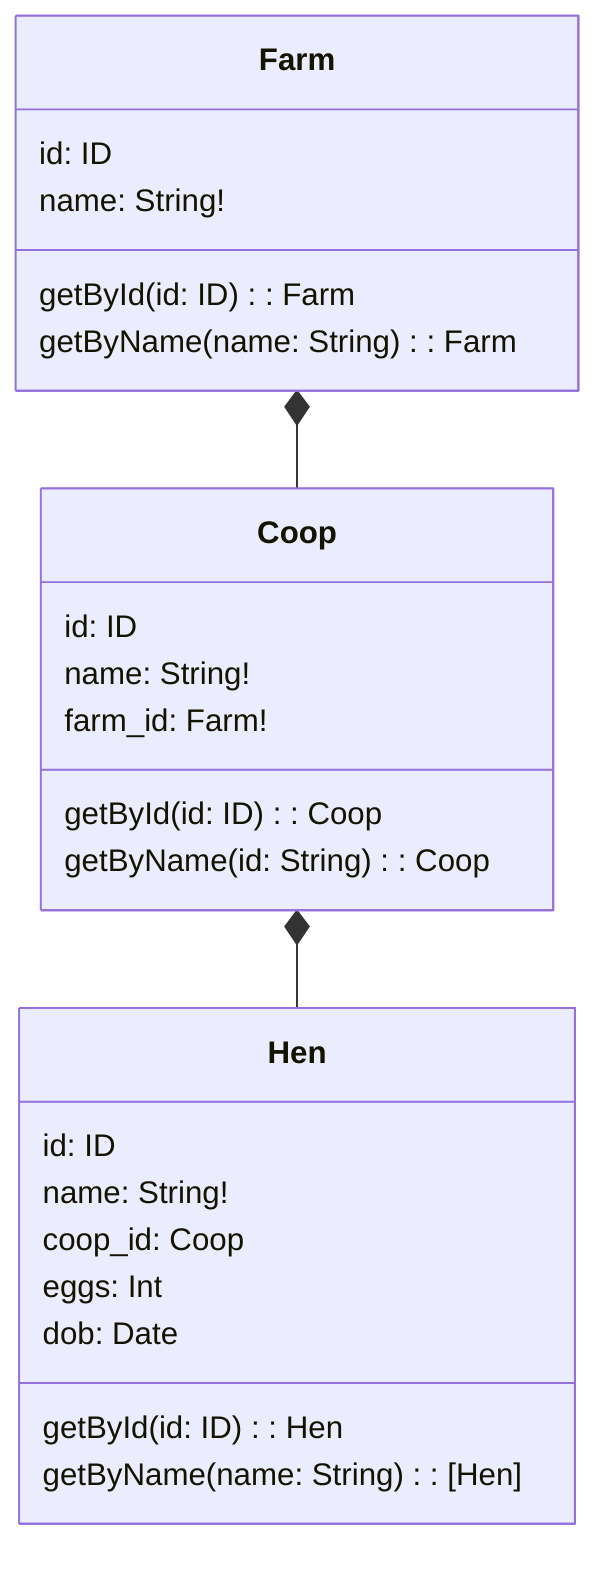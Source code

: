 classDiagram

    Farm *-- Coop
    class Farm {
        id: ID
        name: String!

        getById(id: ID): Farm
        getByName(name: String): Farm
    }


    Coop *-- Hen
    class Coop {
        id: ID
        name: String!
        farm_id: Farm!

        getById(id: ID): Coop
        getByName(id: String): Coop
    }

    class Hen {
        id: ID
        name: String!
        coop_id: Coop
        eggs: Int
        dob: Date

        getById(id: ID): Hen
        getByName(name: String): [Hen]
    }
